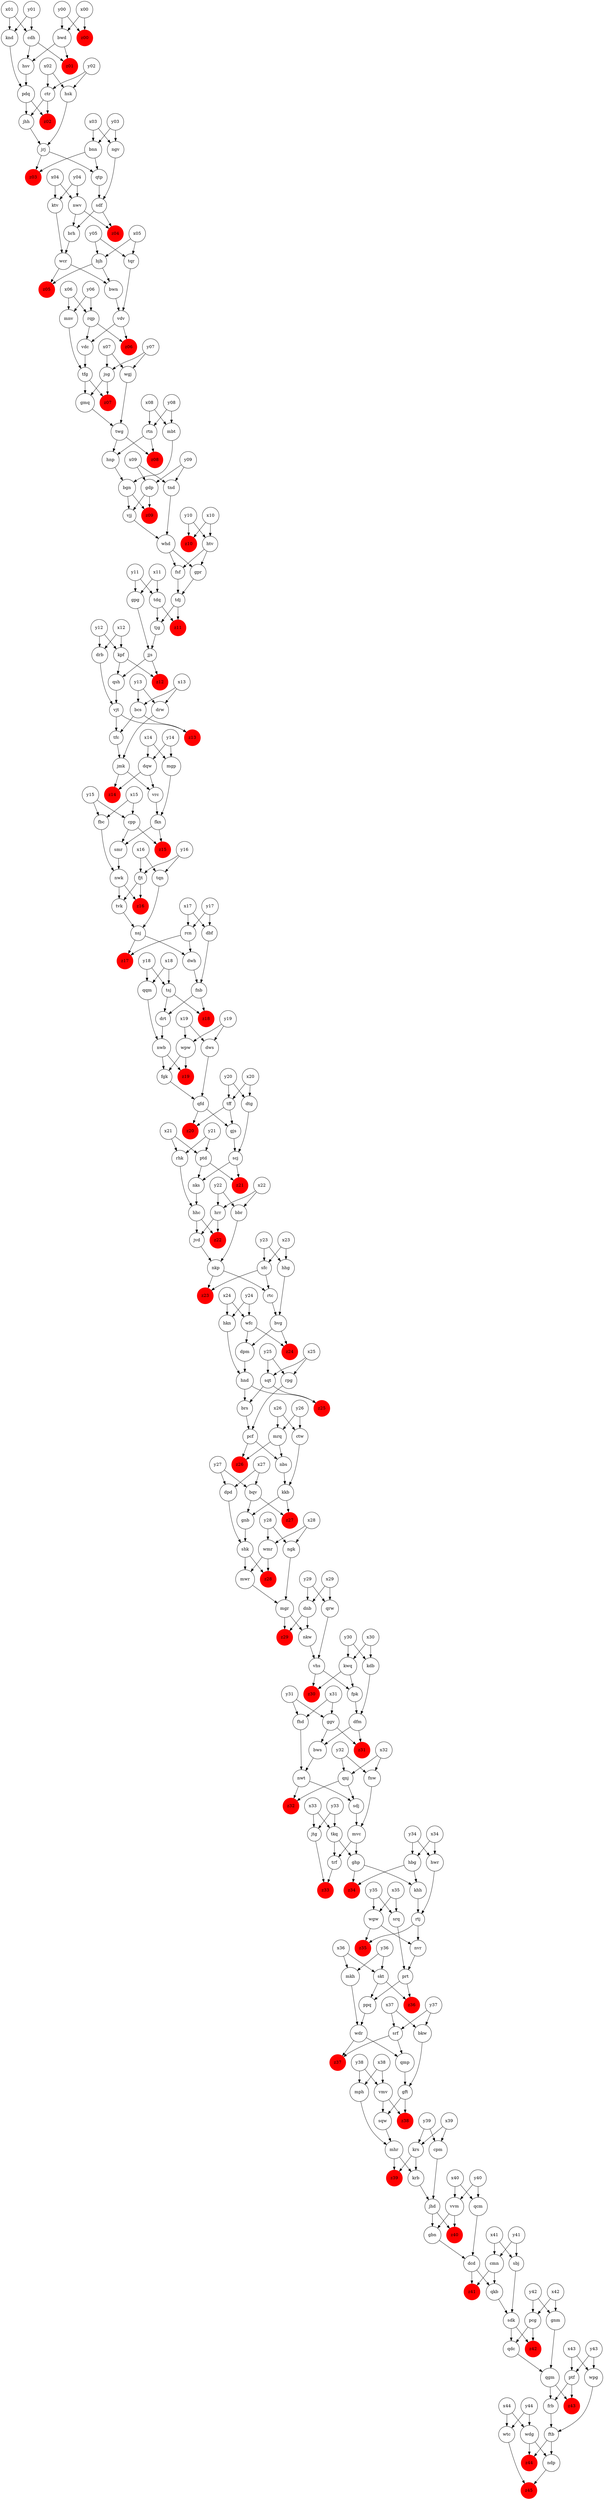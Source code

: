digraph Day24Graph {
  fkn[shape=circle,label=fkn]
  x33[shape=circle,label=x33]
  vhs[shape=circle,label=vhs]
  srf[shape=circle,label=srf]
  x08[shape=circle,label=x08]
  mgr[shape=circle,label=mgr]
  qqm[shape=circle,label=qqm]
  y35[shape=circle,label=y35]
  qgm[shape=circle,label=qgm]
  nwt[shape=circle,label=nwt]
  tdj[shape=circle,label=tdj]
  bkw[shape=circle,label=bkw]
  y05[shape=circle,label=y05]
  whd[shape=circle,label=whd]
  y03[shape=circle,label=y03]
  tsj[shape=circle,label=tsj]
  y08[shape=circle,label=y08]
  ptf[shape=circle,label=ptf]
  skt[shape=circle,label=skt]
  x26[shape=circle,label=x26]
  ghp[shape=circle,label=ghp]
  bbr[shape=circle,label=bbr]
  z28[shape=circle,label=z28,color=red,style=filled]
  z02[shape=circle,label=z02,color=red,style=filled]
  htv[shape=circle,label=htv]
  z36[shape=circle,label=z36,color=red,style=filled]
  sdj[shape=circle,label=sdj]
  x41[shape=circle,label=x41]
  x30[shape=circle,label=x30]
  frb[shape=circle,label=frb]
  tfc[shape=circle,label=tfc]
  qnj[shape=circle,label=qnj]
  z14[shape=circle,label=z14,color=red,style=filled]
  ptd[shape=circle,label=ptd]
  rqp[shape=circle,label=rqp]
  wtc[shape=circle,label=wtc]
  y36[shape=circle,label=y36]
  x15[shape=circle,label=x15]
  fnb[shape=circle,label=fnb]
  mnv[shape=circle,label=mnv]
  y21[shape=circle,label=y21]
  jhd[shape=circle,label=jhd]
  y02[shape=circle,label=y02]
  z39[shape=circle,label=z39,color=red,style=filled]
  hsk[shape=circle,label=hsk]
  hsv[shape=circle,label=hsv]
  z23[shape=circle,label=z23,color=red,style=filled]
  fhd[shape=circle,label=fhd]
  z09[shape=circle,label=z09,color=red,style=filled]
  knd[shape=circle,label=knd]
  hhg[shape=circle,label=hhg]
  nkw[shape=circle,label=nkw]
  bws[shape=circle,label=bws]
  rtj[shape=circle,label=rtj]
  jmk[shape=circle,label=jmk]
  ndp[shape=circle,label=ndp]
  z04[shape=circle,label=z04,color=red,style=filled]
  dpd[shape=circle,label=dpd]
  cdh[shape=circle,label=cdh]
  x00[shape=circle,label=x00]
  y18[shape=circle,label=y18]
  sbj[shape=circle,label=sbj]
  z45[shape=circle,label=z45,color=red,style=filled]
  rhk[shape=circle,label=rhk]
  fjt[shape=circle,label=fjt]
  x23[shape=circle,label=x23]
  y07[shape=circle,label=y07]
  bwn[shape=circle,label=bwn]
  hnd[shape=circle,label=hnd]
  gbn[shape=circle,label=gbn]
  y32[shape=circle,label=y32]
  z06[shape=circle,label=z06,color=red,style=filled]
  rpg[shape=circle,label=rpg]
  z21[shape=circle,label=z21,color=red,style=filled]
  fpk[shape=circle,label=fpk]
  dqw[shape=circle,label=dqw]
  z30[shape=circle,label=z30,color=red,style=filled]
  kpf[shape=circle,label=kpf]
  z37[shape=circle,label=z37,color=red,style=filled]
  drb[shape=circle,label=drb]
  nvr[shape=circle,label=nvr]
  ktv[shape=circle,label=ktv]
  wmr[shape=circle,label=wmr]
  wdr[shape=circle,label=wdr]
  wfc[shape=circle,label=wfc]
  x10[shape=circle,label=x10]
  jjs[shape=circle,label=jjs]
  z12[shape=circle,label=z12,color=red,style=filled]
  z03[shape=circle,label=z03,color=red,style=filled]
  tqr[shape=circle,label=tqr]
  ctr[shape=circle,label=ctr]
  nwk[shape=circle,label=nwk]
  x40[shape=circle,label=x40]
  gpr[shape=circle,label=gpr]
  y09[shape=circle,label=y09]
  bqv[shape=circle,label=bqv]
  x43[shape=circle,label=x43]
  x42[shape=circle,label=x42]
  hhc[shape=circle,label=hhc]
  mkh[shape=circle,label=mkh]
  wgj[shape=circle,label=wgj]
  pdq[shape=circle,label=pdq]
  x12[shape=circle,label=x12]
  srq[shape=circle,label=srq]
  x35[shape=circle,label=x35]
  gnm[shape=circle,label=gnm]
  fgk[shape=circle,label=fgk]
  ngv[shape=circle,label=ngv]
  vrc[shape=circle,label=vrc]
  vjt[shape=circle,label=vjt]
  fbc[shape=circle,label=fbc]
  qtp[shape=circle,label=qtp]
  rtc[shape=circle,label=rtc]
  fsf[shape=circle,label=fsf]
  drw[shape=circle,label=drw]
  z25[shape=circle,label=z25,color=red,style=filled]
  vdv[shape=circle,label=vdv]
  pcf[shape=circle,label=pcf]
  krb[shape=circle,label=krb]
  y29[shape=circle,label=y29]
  x09[shape=circle,label=x09]
  bvg[shape=circle,label=bvg]
  qrw[shape=circle,label=qrw]
  ggv[shape=circle,label=ggv]
  x36[shape=circle,label=x36]
  y13[shape=circle,label=y13]
  x25[shape=circle,label=x25]
  drt[shape=circle,label=drt]
  ctw[shape=circle,label=ctw]
  jhh[shape=circle,label=jhh]
  x04[shape=circle,label=x04]
  smr[shape=circle,label=smr]
  z20[shape=circle,label=z20,color=red,style=filled]
  mhr[shape=circle,label=mhr]
  gdp[shape=circle,label=gdp]
  z22[shape=circle,label=z22,color=red,style=filled]
  nks[shape=circle,label=nks]
  x24[shape=circle,label=x24]
  y20[shape=circle,label=y20]
  z34[shape=circle,label=z34,color=red,style=filled]
  z19[shape=circle,label=z19,color=red,style=filled]
  rtn[shape=circle,label=rtn]
  x06[shape=circle,label=x06]
  vjj[shape=circle,label=vjj]
  hkn[shape=circle,label=hkn]
  x28[shape=circle,label=x28]
  y10[shape=circle,label=y10]
  y04[shape=circle,label=y04]
  z26[shape=circle,label=z26,color=red,style=filled]
  hrr[shape=circle,label=hrr]
  x27[shape=circle,label=x27]
  krs[shape=circle,label=krs]
  y27[shape=circle,label=y27]
  ppq[shape=circle,label=ppq]
  x44[shape=circle,label=x44]
  y34[shape=circle,label=y34]
  dcd[shape=circle,label=dcd]
  tnd[shape=circle,label=tnd]
  tfg[shape=circle,label=tfg]
  tjg[shape=circle,label=tjg]
  qcm[shape=circle,label=qcm]
  y26[shape=circle,label=y26]
  mwr[shape=circle,label=mwr]
  z41[shape=circle,label=z41,color=red,style=filled]
  mrq[shape=circle,label=mrq]
  gnb[shape=circle,label=gnb]
  dpm[shape=circle,label=dpm]
  y37[shape=circle,label=y37]
  dbf[shape=circle,label=dbf]
  mgp[shape=circle,label=mgp]
  hnp[shape=circle,label=hnp]
  trf[shape=circle,label=trf]
  wdg[shape=circle,label=wdg]
  wgw[shape=circle,label=wgw]
  z00[shape=circle,label=z00,color=red,style=filled]
  y28[shape=circle,label=y28]
  y01[shape=circle,label=y01]
  tff[shape=circle,label=tff]
  y31[shape=circle,label=y31]
  cmn[shape=circle,label=cmn]
  y16[shape=circle,label=y16]
  qsh[shape=circle,label=qsh]
  z11[shape=circle,label=z11,color=red,style=filled]
  x19[shape=circle,label=x19]
  jrj[shape=circle,label=jrj]
  y06[shape=circle,label=y06]
  vmv[shape=circle,label=vmv]
  z38[shape=circle,label=z38,color=red,style=filled]
  cpm[shape=circle,label=cpm]
  y43[shape=circle,label=y43]
  y24[shape=circle,label=y24]
  brh[shape=circle,label=brh]
  z24[shape=circle,label=z24,color=red,style=filled]
  wcr[shape=circle,label=wcr]
  x29[shape=circle,label=x29]
  jvd[shape=circle,label=jvd]
  x31[shape=circle,label=x31]
  gft[shape=circle,label=gft]
  x37[shape=circle,label=x37]
  tvk[shape=circle,label=tvk]
  y25[shape=circle,label=y25]
  hwr[shape=circle,label=hwr]
  nsj[shape=circle,label=nsj]
  z05[shape=circle,label=z05,color=red,style=filled]
  qkb[shape=circle,label=qkb]
  y30[shape=circle,label=y30]
  mph[shape=circle,label=mph]
  z16[shape=circle,label=z16,color=red,style=filled]
  z31[shape=circle,label=z31,color=red,style=filled]
  nwv[shape=circle,label=nwv]
  jtg[shape=circle,label=jtg]
  nwb[shape=circle,label=nwb]
  bcs[shape=circle,label=bcs]
  wpg[shape=circle,label=wpg]
  x03[shape=circle,label=x03]
  x16[shape=circle,label=x16]
  rcn[shape=circle,label=rcn]
  vdc[shape=circle,label=vdc]
  y33[shape=circle,label=y33]
  khh[shape=circle,label=khh]
  tkq[shape=circle,label=tkq]
  z10[shape=circle,label=z10,color=red,style=filled]
  gjs[shape=circle,label=gjs]
  z40[shape=circle,label=z40,color=red,style=filled]
  ngk[shape=circle,label=ngk]
  z29[shape=circle,label=z29,color=red,style=filled]
  gmq[shape=circle,label=gmq]
  tqn[shape=circle,label=tqn]
  wpw[shape=circle,label=wpw]
  dtg[shape=circle,label=dtg]
  bnn[shape=circle,label=bnn]
  jsg[shape=circle,label=jsg]
  qdc[shape=circle,label=qdc]
  x34[shape=circle,label=x34]
  y19[shape=circle,label=y19]
  kkb[shape=circle,label=kkb]
  sfc[shape=circle,label=sfc]
  mbt[shape=circle,label=mbt]
  x18[shape=circle,label=x18]
  z33[shape=circle,label=z33,color=red,style=filled]
  x14[shape=circle,label=x14]
  qmp[shape=circle,label=qmp]
  tdq[shape=circle,label=tdq]
  dnb[shape=circle,label=dnb]
  dws[shape=circle,label=dws]
  y40[shape=circle,label=y40]
  z44[shape=circle,label=z44,color=red,style=filled]
  scj[shape=circle,label=scj]
  qfd[shape=circle,label=qfd]
  sdk[shape=circle,label=sdk]
  dwh[shape=circle,label=dwh]
  x22[shape=circle,label=x22]
  x05[shape=circle,label=x05]
  sqt[shape=circle,label=sqt]
  y14[shape=circle,label=y14]
  mvc[shape=circle,label=mvc]
  fnw[shape=circle,label=fnw]
  cpp[shape=circle,label=cpp]
  bjh[shape=circle,label=bjh]
  y41[shape=circle,label=y41]
  nbs[shape=circle,label=nbs]
  y38[shape=circle,label=y38]
  prt[shape=circle,label=prt]
  z17[shape=circle,label=z17,color=red,style=filled]
  nkp[shape=circle,label=nkp]
  y00[shape=circle,label=y00]
  x13[shape=circle,label=x13]
  z42[shape=circle,label=z42,color=red,style=filled]
  x02[shape=circle,label=x02]
  pcg[shape=circle,label=pcg]
  brs[shape=circle,label=brs]
  x20[shape=circle,label=x20]
  y42[shape=circle,label=y42]
  y22[shape=circle,label=y22]
  x21[shape=circle,label=x21]
  y39[shape=circle,label=y39]
  bgn[shape=circle,label=bgn]
  x11[shape=circle,label=x11]
  y11[shape=circle,label=y11]
  z35[shape=circle,label=z35,color=red,style=filled]
  x38[shape=circle,label=x38]
  gpg[shape=circle,label=gpg]
  shk[shape=circle,label=shk]
  bwd[shape=circle,label=bwd]
  z15[shape=circle,label=z15,color=red,style=filled]
  x32[shape=circle,label=x32]
  x01[shape=circle,label=x01]
  sdf[shape=circle,label=sdf]
  z08[shape=circle,label=z08,color=red,style=filled]
  z43[shape=circle,label=z43,color=red,style=filled]
  ftb[shape=circle,label=ftb]
  y23[shape=circle,label=y23]
  x39[shape=circle,label=x39]
  y44[shape=circle,label=y44]
  kdb[shape=circle,label=kdb]
  twg[shape=circle,label=twg]
  y12[shape=circle,label=y12]
  y17[shape=circle,label=y17]
  vvm[shape=circle,label=vvm]
  dfm[shape=circle,label=dfm]
  kwq[shape=circle,label=kwq]
  z27[shape=circle,label=z27,color=red,style=filled]
  hbg[shape=circle,label=hbg]
  z13[shape=circle,label=z13,color=red,style=filled]
  z18[shape=circle,label=z18,color=red,style=filled]
  sqw[shape=circle,label=sqw]
  x07[shape=circle,label=x07]
  z07[shape=circle,label=z07,color=red,style=filled]
  z32[shape=circle,label=z32,color=red,style=filled]
  y15[shape=circle,label=y15]
  x17[shape=circle,label=x17]
  z01[shape=circle,label=z01,color=red,style=filled]
  mgp -> fkn
  vrc -> fkn
  qrw -> vhs
  nkw -> vhs
  y37 -> srf
  x37 -> srf
  mwr -> mgr
  ngk -> mgr
  x18 -> qqm
  y18 -> qqm
  qdc -> qgm
  gnm -> qgm
  fhd -> nwt
  bws -> nwt
  fsf -> tdj
  gpr -> tdj
  x37 -> bkw
  y37 -> bkw
  tnd -> whd
  vjj -> whd
  x18 -> tsj
  y18 -> tsj
  y43 -> ptf
  x43 -> ptf
  y36 -> skt
  x36 -> skt
  tkq -> ghp
  mvc -> ghp
  x22 -> bbr
  y22 -> bbr
  wmr -> z28
  shk -> z28
  ctr -> z02
  pdq -> z02
  y10 -> htv
  x10 -> htv
  skt -> z36
  prt -> z36
  nwt -> sdj
  qnj -> sdj
  ptf -> frb
  qgm -> frb
  bcs -> tfc
  vjt -> tfc
  y32 -> qnj
  x32 -> qnj
  dqw -> z14
  jmk -> z14
  y21 -> ptd
  x21 -> ptd
  x06 -> rqp
  y06 -> rqp
  x44 -> wtc
  y44 -> wtc
  dbf -> fnb
  dwh -> fnb
  x06 -> mnv
  y06 -> mnv
  krb -> jhd
  cpm -> jhd
  krs -> z39
  mhr -> z39
  x02 -> hsk
  y02 -> hsk
  cdh -> hsv
  bwd -> hsv
  nkp -> z23
  sfc -> z23
  y31 -> fhd
  x31 -> fhd
  bgn -> z09
  gdp -> z09
  y01 -> knd
  x01 -> knd
  y23 -> hhg
  x23 -> hhg
  mgr -> nkw
  dnb -> nkw
  dfm -> bws
  ggv -> bws
  hwr -> rtj
  khh -> rtj
  drw -> jmk
  tfc -> jmk
  wdg -> ndp
  ftb -> ndp
  nwv -> z04
  sdf -> z04
  x27 -> dpd
  y27 -> dpd
  x01 -> cdh
  y01 -> cdh
  y41 -> sbj
  x41 -> sbj
  wtc -> z45
  ndp -> z45
  y21 -> rhk
  x21 -> rhk
  x16 -> fjt
  y16 -> fjt
  bjh -> bwn
  wcr -> bwn
  dpm -> hnd
  hkn -> hnd
  jhd -> gbn
  vvm -> gbn
  rqp -> z06
  vdv -> z06
  y25 -> rpg
  x25 -> rpg
  ptd -> z21
  scj -> z21
  vhs -> fpk
  kwq -> fpk
  x14 -> dqw
  y14 -> dqw
  vhs -> z30
  kwq -> z30
  x12 -> kpf
  y12 -> kpf
  srf -> z37
  wdr -> z37
  x12 -> drb
  y12 -> drb
  rtj -> nvr
  wgw -> nvr
  x04 -> ktv
  y04 -> ktv
  y28 -> wmr
  x28 -> wmr
  mkh -> wdr
  ppq -> wdr
  y24 -> wfc
  x24 -> wfc
  gpg -> jjs
  tjg -> jjs
  jjs -> z12
  kpf -> z12
  bnn -> z03
  jrj -> z03
  x05 -> tqr
  y05 -> tqr
  x02 -> ctr
  y02 -> ctr
  fbc -> nwk
  smr -> nwk
  htv -> gpr
  whd -> gpr
  y27 -> bqv
  x27 -> bqv
  rhk -> hhc
  nks -> hhc
  y36 -> mkh
  x36 -> mkh
  y07 -> wgj
  x07 -> wgj
  knd -> pdq
  hsv -> pdq
  y35 -> srq
  x35 -> srq
  y42 -> gnm
  x42 -> gnm
  nwb -> fgk
  wpw -> fgk
  y03 -> ngv
  x03 -> ngv
  dqw -> vrc
  jmk -> vrc
  drb -> vjt
  qsh -> vjt
  y15 -> fbc
  x15 -> fbc
  jrj -> qtp
  bnn -> qtp
  sfc -> rtc
  nkp -> rtc
  whd -> fsf
  htv -> fsf
  x13 -> drw
  y13 -> drw
  hnd -> z25
  sqt -> z25
  bwn -> vdv
  tqr -> vdv
  rpg -> pcf
  brs -> pcf
  mhr -> krb
  krs -> krb
  rtc -> bvg
  hhg -> bvg
  y29 -> qrw
  x29 -> qrw
  y31 -> ggv
  x31 -> ggv
  fnb -> drt
  tsj -> drt
  x26 -> ctw
  y26 -> ctw
  pdq -> jhh
  ctr -> jhh
  cpp -> smr
  fkn -> smr
  qfd -> z20
  tff -> z20
  mph -> mhr
  sqw -> mhr
  x09 -> gdp
  y09 -> gdp
  hrr -> z22
  hhc -> z22
  scj -> nks
  ptd -> nks
  ghp -> z34
  hbg -> z34
  wpw -> z19
  nwb -> z19
  x08 -> rtn
  y08 -> rtn
  bgn -> vjj
  gdp -> vjj
  x24 -> hkn
  y24 -> hkn
  mrq -> z26
  pcf -> z26
  y22 -> hrr
  x22 -> hrr
  y39 -> krs
  x39 -> krs
  prt -> ppq
  skt -> ppq
  gbn -> dcd
  qcm -> dcd
  y09 -> tnd
  x09 -> tnd
  mnv -> tfg
  vdc -> tfg
  tdq -> tjg
  tdj -> tjg
  x40 -> qcm
  y40 -> qcm
  wmr -> mwr
  shk -> mwr
  dcd -> z41
  cmn -> z41
  y26 -> mrq
  x26 -> mrq
  kkb -> gnb
  bqv -> gnb
  wfc -> dpm
  bvg -> dpm
  y17 -> dbf
  x17 -> dbf
  y14 -> mgp
  x14 -> mgp
  twg -> hnp
  rtn -> hnp
  mvc -> trf
  tkq -> trf
  x44 -> wdg
  y44 -> wdg
  x35 -> wgw
  y35 -> wgw
  y00 -> z00
  x00 -> z00
  y20 -> tff
  x20 -> tff
  x41 -> cmn
  y41 -> cmn
  kpf -> qsh
  jjs -> qsh
  tdq -> z11
  tdj -> z11
  hsk -> jrj
  jhh -> jrj
  x38 -> vmv
  y38 -> vmv
  gft -> z38
  vmv -> z38
  x39 -> cpm
  y39 -> cpm
  nwv -> brh
  sdf -> brh
  wfc -> z24
  bvg -> z24
  ktv -> wcr
  brh -> wcr
  hrr -> jvd
  hhc -> jvd
  bkw -> gft
  qmp -> gft
  nwk -> tvk
  fjt -> tvk
  y34 -> hwr
  x34 -> hwr
  tqn -> nsj
  tvk -> nsj
  wcr -> z05
  bjh -> z05
  cmn -> qkb
  dcd -> qkb
  x38 -> mph
  y38 -> mph
  nwk -> z16
  fjt -> z16
  ggv -> z31
  dfm -> z31
  y04 -> nwv
  x04 -> nwv
  y33 -> jtg
  x33 -> jtg
  drt -> nwb
  qqm -> nwb
  x13 -> bcs
  y13 -> bcs
  y43 -> wpg
  x43 -> wpg
  y17 -> rcn
  x17 -> rcn
  rqp -> vdc
  vdv -> vdc
  ghp -> khh
  hbg -> khh
  y33 -> tkq
  x33 -> tkq
  x10 -> z10
  y10 -> z10
  tff -> gjs
  qfd -> gjs
  vvm -> z40
  jhd -> z40
  y28 -> ngk
  x28 -> ngk
  dnb -> z29
  mgr -> z29
  jsg -> gmq
  tfg -> gmq
  x16 -> tqn
  y16 -> tqn
  y19 -> wpw
  x19 -> wpw
  x20 -> dtg
  y20 -> dtg
  y03 -> bnn
  x03 -> bnn
  x07 -> jsg
  y07 -> jsg
  sdk -> qdc
  pcg -> qdc
  ctw -> kkb
  nbs -> kkb
  y23 -> sfc
  x23 -> sfc
  x08 -> mbt
  y08 -> mbt
  jtg -> z33
  trf -> z33
  srf -> qmp
  wdr -> qmp
  x11 -> tdq
  y11 -> tdq
  x29 -> dnb
  y29 -> dnb
  x19 -> dws
  y19 -> dws
  ftb -> z44
  wdg -> z44
  dtg -> scj
  gjs -> scj
  dws -> qfd
  fgk -> qfd
  qkb -> sdk
  sbj -> sdk
  rcn -> dwh
  nsj -> dwh
  y25 -> sqt
  x25 -> sqt
  fnw -> mvc
  sdj -> mvc
  y32 -> fnw
  x32 -> fnw
  x15 -> cpp
  y15 -> cpp
  x05 -> bjh
  y05 -> bjh
  pcf -> nbs
  mrq -> nbs
  nvr -> prt
  srq -> prt
  rcn -> z17
  nsj -> z17
  jvd -> nkp
  bbr -> nkp
  sdk -> z42
  pcg -> z42
  y42 -> pcg
  x42 -> pcg
  hnd -> brs
  sqt -> brs
  hnp -> bgn
  mbt -> bgn
  wgw -> z35
  rtj -> z35
  x11 -> gpg
  y11 -> gpg
  dpd -> shk
  gnb -> shk
  y00 -> bwd
  x00 -> bwd
  fkn -> z15
  cpp -> z15
  ngv -> sdf
  qtp -> sdf
  twg -> z08
  rtn -> z08
  qgm -> z43
  ptf -> z43
  wpg -> ftb
  frb -> ftb
  x30 -> kdb
  y30 -> kdb
  wgj -> twg
  gmq -> twg
  x40 -> vvm
  y40 -> vvm
  kdb -> dfm
  fpk -> dfm
  y30 -> kwq
  x30 -> kwq
  bqv -> z27
  kkb -> z27
  x34 -> hbg
  y34 -> hbg
  bcs -> z13
  vjt -> z13
  tsj -> z18
  fnb -> z18
  vmv -> sqw
  gft -> sqw
  tfg -> z07
  jsg -> z07
  qnj -> z32
  nwt -> z32
  cdh -> z01
  bwd -> z01
}